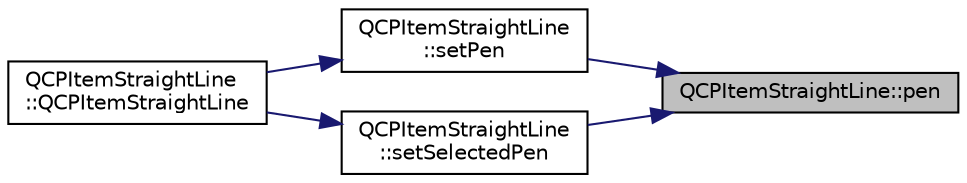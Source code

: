 digraph "QCPItemStraightLine::pen"
{
 // LATEX_PDF_SIZE
  edge [fontname="Helvetica",fontsize="10",labelfontname="Helvetica",labelfontsize="10"];
  node [fontname="Helvetica",fontsize="10",shape=record];
  rankdir="RL";
  Node1 [label="QCPItemStraightLine::pen",height=0.2,width=0.4,color="black", fillcolor="grey75", style="filled", fontcolor="black",tooltip=" "];
  Node1 -> Node2 [dir="back",color="midnightblue",fontsize="10",style="solid",fontname="Helvetica"];
  Node2 [label="QCPItemStraightLine\l::setPen",height=0.2,width=0.4,color="black", fillcolor="white", style="filled",URL="$classQCPItemStraightLine.html#a9f36c9c9e60d7d9ac084c80380ac8601",tooltip=" "];
  Node2 -> Node3 [dir="back",color="midnightblue",fontsize="10",style="solid",fontname="Helvetica"];
  Node3 [label="QCPItemStraightLine\l::QCPItemStraightLine",height=0.2,width=0.4,color="black", fillcolor="white", style="filled",URL="$classQCPItemStraightLine.html#a41fd2e1f006983449eca9830930c3b10",tooltip=" "];
  Node1 -> Node4 [dir="back",color="midnightblue",fontsize="10",style="solid",fontname="Helvetica"];
  Node4 [label="QCPItemStraightLine\l::setSelectedPen",height=0.2,width=0.4,color="black", fillcolor="white", style="filled",URL="$classQCPItemStraightLine.html#a5c33559498d33543fa95cf0a36e851ff",tooltip=" "];
  Node4 -> Node3 [dir="back",color="midnightblue",fontsize="10",style="solid",fontname="Helvetica"];
}
